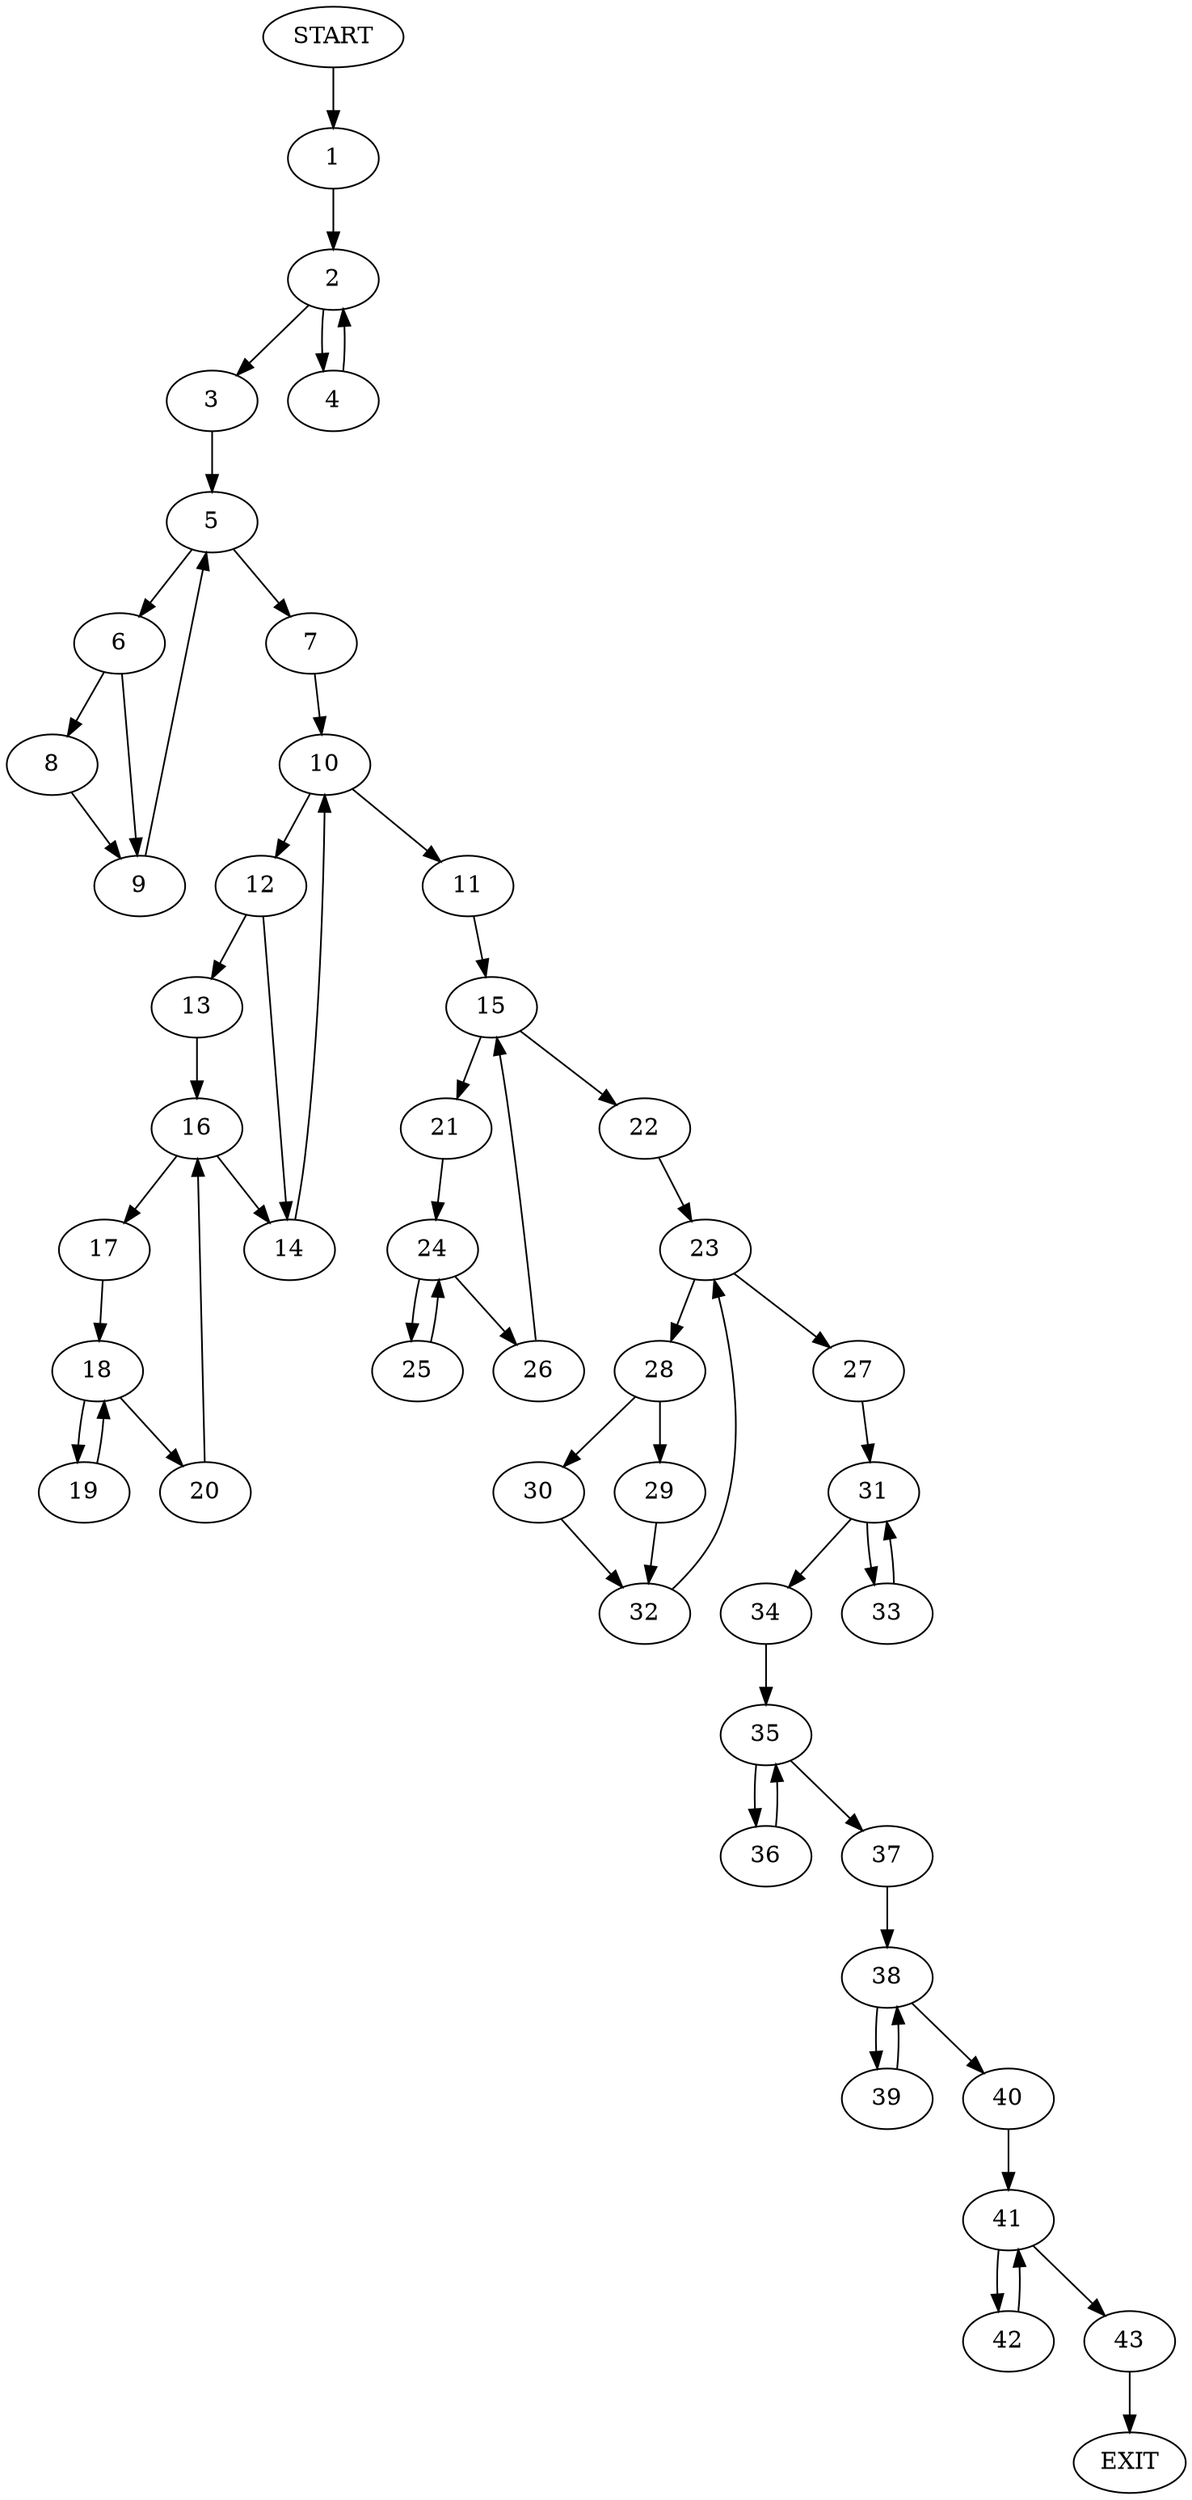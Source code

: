 digraph {
0 [label="START"]
44 [label="EXIT"]
0 -> 1
1 -> 2
2 -> 3
2 -> 4
3 -> 5
4 -> 2
5 -> 6
5 -> 7
6 -> 8
6 -> 9
7 -> 10
8 -> 9
9 -> 5
10 -> 11
10 -> 12
12 -> 13
12 -> 14
11 -> 15
13 -> 16
14 -> 10
16 -> 14
16 -> 17
17 -> 18
18 -> 19
18 -> 20
19 -> 18
20 -> 16
15 -> 21
15 -> 22
22 -> 23
21 -> 24
24 -> 25
24 -> 26
25 -> 24
26 -> 15
23 -> 27
23 -> 28
28 -> 29
28 -> 30
27 -> 31
30 -> 32
29 -> 32
32 -> 23
31 -> 33
31 -> 34
33 -> 31
34 -> 35
35 -> 36
35 -> 37
37 -> 38
36 -> 35
38 -> 39
38 -> 40
40 -> 41
39 -> 38
41 -> 42
41 -> 43
42 -> 41
43 -> 44
}
